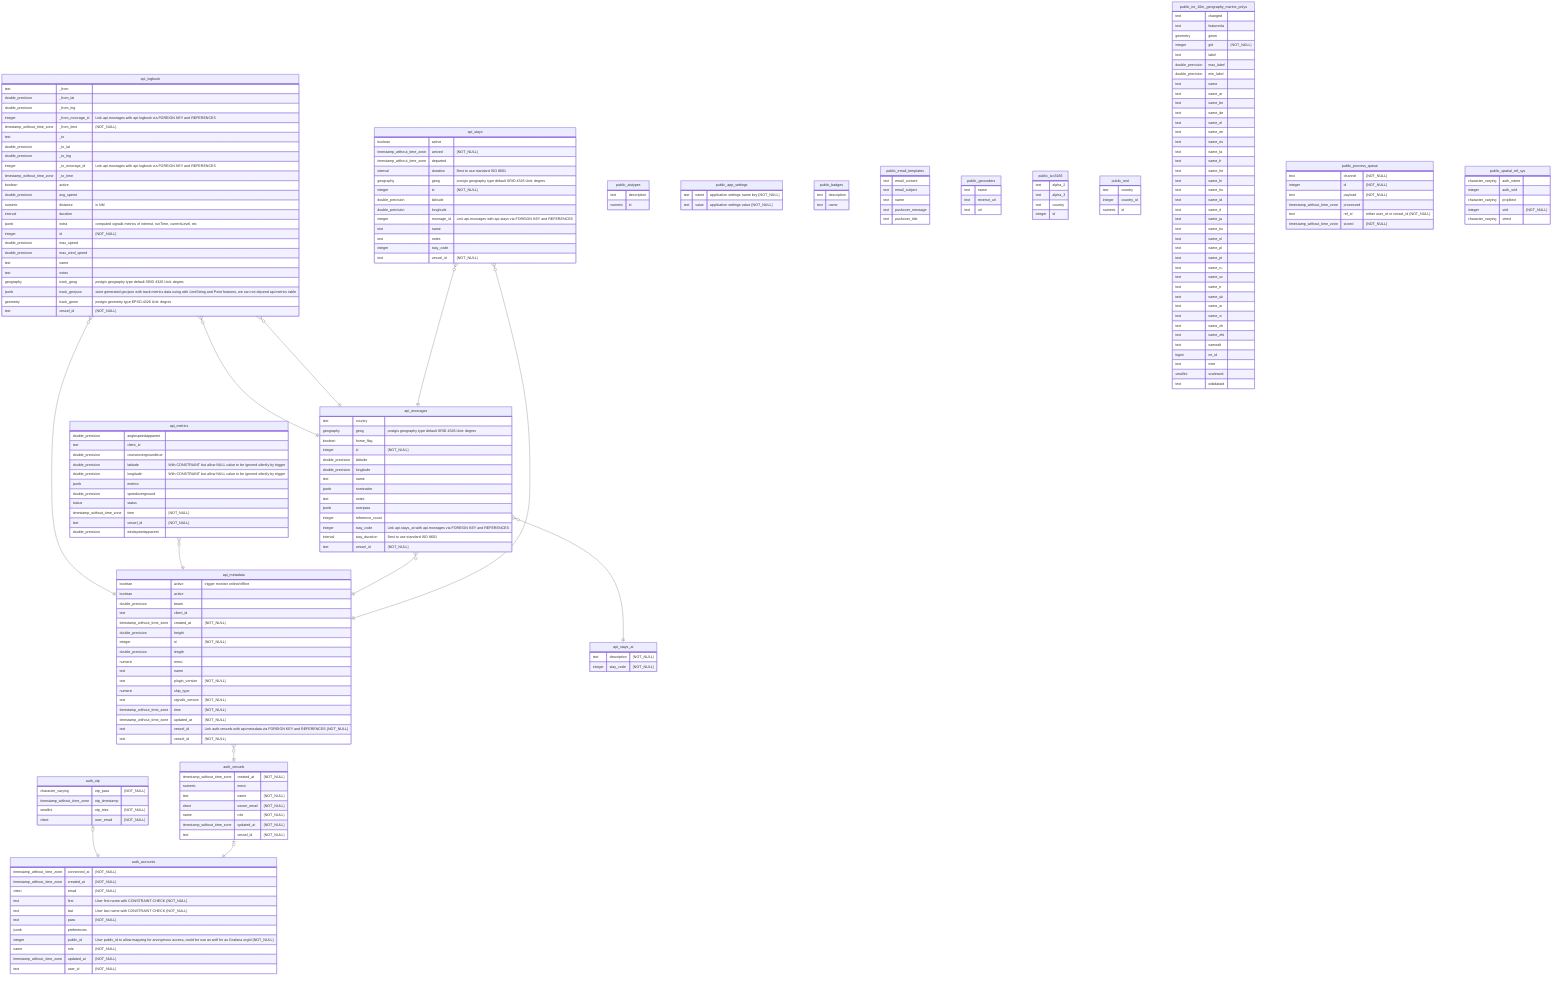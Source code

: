 erDiagram
    api_logbook {
        text _from
        double_precision _from_lat
        double_precision _from_lng
        integer _from_moorage_id "Link api.moorages with api.logbook via FOREIGN KEY and REFERENCES"
        timestamp_without_time_zone _from_time "{NOT_NULL}"
        text _to
        double_precision _to_lat
        double_precision _to_lng
        integer _to_moorage_id "Link api.moorages with api.logbook via FOREIGN KEY and REFERENCES"
        timestamp_without_time_zone _to_time
        boolean active
        double_precision avg_speed
        numeric distance "in NM"
        interval duration
        jsonb extra "computed signalk metrics of interest, runTime, currentLevel, etc"
        integer id "{NOT_NULL}"
        double_precision max_speed
        double_precision max_wind_speed
        text name
        text notes
        geography track_geog "postgis geography type default SRID 4326 Unit: degres"
        jsonb track_geojson "store generated geojson with track metrics data using with LineString and Point features, we can not depend api.metrics table"
        geometry track_geom "postgis geometry type EPSG:4326 Unit: degres"
        text vessel_id "{NOT_NULL}"
    }

    api_metadata {
        boolean active "trigger monitor online/offline"
        boolean active
        double_precision beam
        text client_id
        timestamp_without_time_zone created_at "{NOT_NULL}"
        double_precision height
        integer id "{NOT_NULL}"
        double_precision length
        numeric mmsi
        text name
        text plugin_version "{NOT_NULL}"
        numeric ship_type
        text signalk_version "{NOT_NULL}"
        timestamp_without_time_zone time "{NOT_NULL}"
        timestamp_without_time_zone updated_at "{NOT_NULL}"
        text vessel_id "Link auth.vessels with api.metadata via FOREIGN KEY and REFERENCES {NOT_NULL}"
        text vessel_id "{NOT_NULL}"
    }

    api_metrics {
        double_precision anglespeedapparent
        text client_id
        double_precision courseovergroundtrue
        double_precision latitude "With CONSTRAINT but allow NULL value to be ignored silently by trigger"
        double_precision longitude "With CONSTRAINT but allow NULL value to be ignored silently by trigger"
        jsonb metrics
        double_precision speedoverground
        status status "<sailing,motoring,moored,anchored>"
        timestamp_without_time_zone time "{NOT_NULL}"
        text vessel_id "{NOT_NULL}"
        double_precision windspeedapparent
    }

    api_moorages {
        text country
        geography geog "postgis geography type default SRID 4326 Unit: degres"
        boolean home_flag
        integer id "{NOT_NULL}"
        double_precision latitude
        double_precision longitude
        text name
        jsonb nominatim
        text notes
        jsonb overpass
        integer reference_count
        integer stay_code "Link api.stays_at with api.moorages via FOREIGN KEY and REFERENCES"
        interval stay_duration "Best to use standard ISO 8601"
        text vessel_id "{NOT_NULL}"
    }

    api_stays {
        boolean active
        timestamp_without_time_zone arrived "{NOT_NULL}"
        timestamp_without_time_zone departed
        interval duration "Best to use standard ISO 8601"
        geography geog "postgis geography type default SRID 4326 Unit: degres"
        integer id "{NOT_NULL}"
        double_precision latitude
        double_precision longitude
        integer moorage_id "Link api.moorages with api.stays via FOREIGN KEY and REFERENCES"
        text name
        text notes
        integer stay_code
        text vessel_id "{NOT_NULL}"
    }

    api_stays_at {
        text description "{NOT_NULL}"
        integer stay_code "{NOT_NULL}"
    }

    auth_accounts {
        timestamp_without_time_zone connected_at "{NOT_NULL}"
        timestamp_without_time_zone created_at "{NOT_NULL}"
        citext email "{NOT_NULL}"
        text first "User first name with CONSTRAINT CHECK {NOT_NULL}"
        text last "User last name with CONSTRAINT CHECK {NOT_NULL}"
        text pass "{NOT_NULL}"
        jsonb preferences
        integer public_id "User public_id to allow mapping for anonymous access, could be use as well for as Grafana orgId {NOT_NULL}"
        name role "{NOT_NULL}"
        timestamp_without_time_zone updated_at "{NOT_NULL}"
        text user_id "{NOT_NULL}"
    }

    auth_otp {
        character_varying otp_pass "{NOT_NULL}"
        timestamp_without_time_zone otp_timestamp
        smallint otp_tries "{NOT_NULL}"
        citext user_email "{NOT_NULL}"
    }

    auth_vessels {
        timestamp_without_time_zone created_at "{NOT_NULL}"
        numeric mmsi
        text name "{NOT_NULL}"
        citext owner_email "{NOT_NULL}"
        name role "{NOT_NULL}"
        timestamp_without_time_zone updated_at "{NOT_NULL}"
        text vessel_id "{NOT_NULL}"
    }

    public_aistypes {
        text description
        numeric id
    }

    public_app_settings {
        text name "application settings name key {NOT_NULL}"
        text value "application settings value {NOT_NULL}"
    }

    public_badges {
        text description
        text name
    }

    public_email_templates {
        text email_content
        text email_subject
        text name
        text pushover_message
        text pushover_title
    }

    public_geocoders {
        text name
        text reverse_url
        text url
    }

    public_iso3166 {
        text alpha_2
        text alpha_3
        text country
        integer id
    }

    public_mid {
        text country
        integer country_id
        numeric id
    }

    public_ne_10m_geography_marine_polys {
        text changed
        text featurecla
        geometry geom
        integer gid "{NOT_NULL}"
        text label
        double_precision max_label
        double_precision min_label
        text name
        text name_ar
        text name_bn
        text name_de
        text name_el
        text name_en
        text name_es
        text name_fa
        text name_fr
        text name_he
        text name_hi
        text name_hu
        text name_id
        text name_it
        text name_ja
        text name_ko
        text name_nl
        text name_pl
        text name_pt
        text name_ru
        text name_sv
        text name_tr
        text name_uk
        text name_ur
        text name_vi
        text name_zh
        text name_zht
        text namealt
        bigint ne_id
        text note
        smallint scalerank
        text wikidataid
    }

    public_process_queue {
        text channel "{NOT_NULL}"
        integer id "{NOT_NULL}"
        text payload "{NOT_NULL}"
        timestamp_without_time_zone processed
        text ref_id "either user_id or vessel_id {NOT_NULL}"
        timestamp_without_time_zone stored "{NOT_NULL}"
    }

    public_spatial_ref_sys {
        character_varying auth_name
        integer auth_srid
        character_varying proj4text
        integer srid "{NOT_NULL}"
        character_varying srtext
    }

    api_logbook }o--|| api_metadata : ""
    api_logbook }o--|| api_moorages : ""
    api_logbook }o--|| api_moorages : ""
    api_metadata }o--|| auth_vessels : ""
    api_metrics }o--|| api_metadata : ""
    api_moorages }o--|| api_metadata : ""
    api_stays }o--|| api_metadata : ""
    api_moorages }o--|| api_stays_at : ""
    api_stays }o--|| api_moorages : ""
    auth_otp |o--|| auth_accounts : ""
    auth_vessels |o--|| auth_accounts : ""